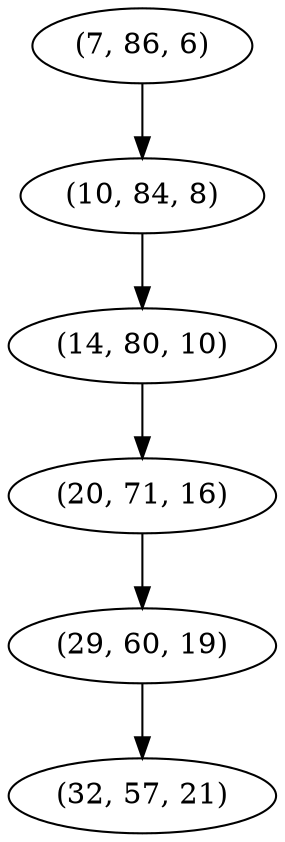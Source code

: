 digraph tree {
    "(7, 86, 6)";
    "(10, 84, 8)";
    "(14, 80, 10)";
    "(20, 71, 16)";
    "(29, 60, 19)";
    "(32, 57, 21)";
    "(7, 86, 6)" -> "(10, 84, 8)";
    "(10, 84, 8)" -> "(14, 80, 10)";
    "(14, 80, 10)" -> "(20, 71, 16)";
    "(20, 71, 16)" -> "(29, 60, 19)";
    "(29, 60, 19)" -> "(32, 57, 21)";
}
